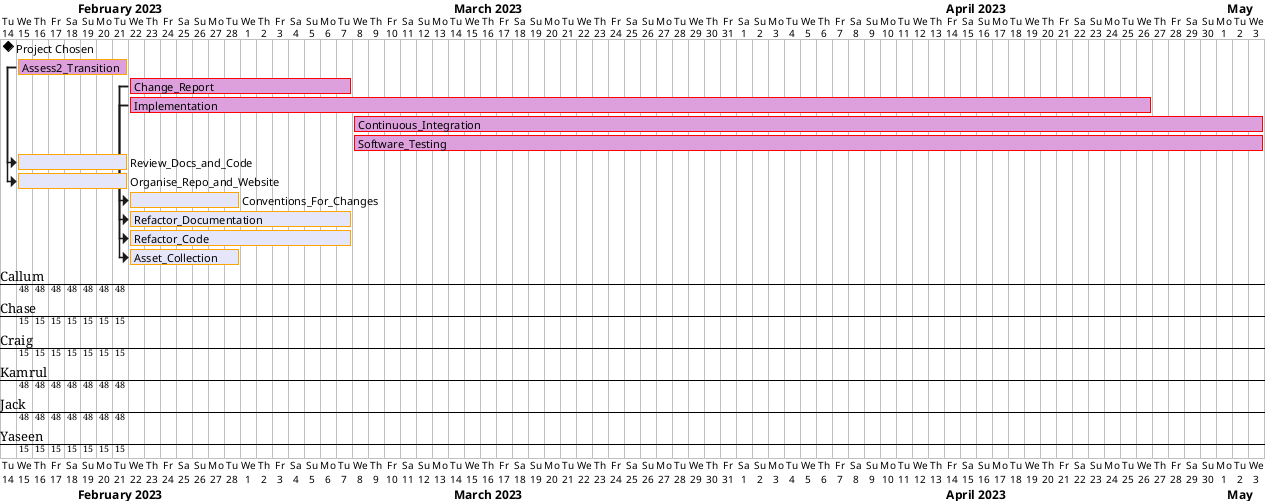 @startuml
' Preview with Alt D
' Date: 16-02-2023
@startgantt
hide ressources names
skinparam classFontSize 5
'Main Goals
Project starts 2023-02-14
[Project Chosen] happens at 2023-02-14
[Assess2_Transition] lasts 7 days and is colored in Plum/Orange
[Assess2_Transition] starts 2023-02-15
[Change_Report] starts 2023-02-22
[Change_Report] lasts 14 days and is coloured in Plum/Red
[Implementation] starts 2023-02-22
[Implementation] lasts 64 days and is coloured in Plum/Red
[Continuous_Integration] starts 2023-03-08
[Continuous_Integration] lasts 57 days and is coloured in Plum/Red
[Software_Testing] starts 2023-03-08
[Software_Testing] lasts 57 days and is coloured in Plum/Red



' Transition
[Review_Docs_and_Code] on {Callum:15%}{Chase:15%}{Craig:15%}{Kamrul:15%}{Jack:15%}{Yaseen:15%} lasts 6 days and is colored in Lavender/Orange and starts after [Assess2_Transition]'s start
[Organise_Repo_and_Website] on {Jack:33%}{Callum:33%}{Kamrul:33%} lasts 6 days and is colored in Lavender/Orange and starts after [Assess2_Transition]'s start

' Change_Report
[Conventions_For_Changes] lasts 7 days and is colored in Lavender/Orange and starts after [Change_Report]'s start
[Refactor_Documentation] lasts 14 days and is colored in Lavender/Orange and starts after [Change_Report]'s start

' Implementation
[Refactor_Code] lasts 14 days and is colored in Lavender/Orange and starts after [Implementation]'s start
[Asset_Collection] lasts 7 days and is colored in Lavender/Orange and starts after [Implementation]'s start









/' Assessment 1
'Main Goals
[Team Forming] lasts 7 days and is colored in Plum/Green
[Requirements Elicitation] lasts 10 days and is colored in Plum/Green
[Risk Assessment and Mitigation] lasts 11 days and is colored in Plum/Green
[Method Selection & Planning] lasts 16 days and is colored in Plum/Green
[Design Architecture] lasts 39 days and is colored in Plum/Green
[Implementation] lasts 32 days and is colored in Plum/Orange
[Assessment Submission] happens at 2023-02-01
[Presentation Prep] on {Jack:20%}{Kamrul:20%}{Craig:20%}{Callum:20%}{Chase:20%} lasts 8 days and is colored in Plum/Red
[Presentation] happens at 2023-02-08
Project starts 2022-11-09
[Team Forming] starts 2022-11-09
[Requirements Elicitation] starts 2022-11-16
[Method Selection & Planning] starts 2022-12-07
[Risk Assessment and Mitigation] starts 2022-11-26
[Design Architecture] starts 2022-12-01
[Implementation] starts 2022-12-14
[Presentation Prep] starts 2023-01-31

'Requirements
[Research Requirements] lasts 7 days and is colored in Lavender/Green and starts after [Requirements Elicitation]'s start
[Research Website] on {Craig:50%} lasts 1 days and is colored in Lavender/Green and starts after [Research Requirements]'s start
[Research Game Engines] on {Jack:33%}{Kamrul:33%}{Eliash:33%} lasts 2 days and is colored in Lavender/Green and starts after [Research Requirements]'s start
[Interview Preparation] on {Chase:30%}{Callum:30%}{Jack:10%}{Kamrul:10%}{Eliash:10%}{Craig:10%} lasts 7 days and is colored in Lavender/Green and starts after [Research Requirements]’s start
[Interview Completed] happens at [Interview Preparation]’s end

[Requirement Elicitation Process Explanation] on {Craig:100%} lasts 3 days and is colored in Lavender/Green and starts after [Interview Completed]'s end
[Formatting User & System Requirements] on {Callum:25%}{Jack:25%}{Kamrul:25%}{Chase:25%} lasts 3 days and is colored in Lavender/Green and starts after [Interview Completed]'s end
[Requirements Completed] happens at [Formatting User & System Requirements]’s end

'Risk Assessment and Mitgation
[Risk Management Process] on {Callum:100%} lasts 11 days and is colored in Lavender/Green and starts after [Risk Assessment and Mitigation]'s start
[Constructing Risk Register] on {Callum:75%}{Craig:25%} lasts 11 days and is colored in Lavender/Green and starts after [Risk Assessment and Mitigation]'s start
[Risk Assessment Completed] happens at [Constructing Risk Register]’s end

'Method Selection & Planning
[Engineering Methods] on {Jack:100%} lasts 7 days and is colored in Lavender/Green and starts after [Method Selection & Planning]'s start
[Team Approach] on {Jack:50%} lasts 8 days and is colored in Lavender/Green and starts after [Method Selection & Planning]'s start
[Systematic Project Plan] on {Craig:50%} lasts 8 days and is colored in Lavender/Green and starts after [Method Selection & Planning]'s start
[Method Planning Complete] happens at [Systematic Project Plan]’s end

'Design Architecture
[UML Class Diagrams] on {Kamrul:50%}{Chase:50%} lasts 22 days and is colored in Lavender/Green and starts 5 days after [Risk Assessment and Mitigation]'s start
[Architecture WriteUp] on {Callum:50%} lasts 8 days and is coloured in Lavender/Green and starts 10 days after [UML Class Diagrams]'s end
[Assets experimentation] on {Callum:100%} lasts 7 days and is colored in Lavender/Green and starts 6 days after [UML Class Diagrams]'s start
[Assets pack made] happens at [Assets experimentation]’s end

'Misc
[CatchUp Meeting] happens at [Architecture WriteUp]'s start
[Documentation Review] on {Craig:50%}{Jack:50%} lasts 6 days and is colored in Lavender/Green and starts after [CatchUp Meeting]'s start
[Updating Website] on {Callum:50%}{Kamrul:50%} lasts 6 days and is colored in Lavender/Green and starts after [CatchUp Meeting]'s start

'Implementation
[LibGDX experimentation] on {Chase:100%} lasts 9 days and is colored in Lavender/Green and starts after [Implementation]'s start
[Implementation Sprint] on {Chase:50%} lasts 3 days and is colored in Lavender/Green and starts after [LibGDX experimentation]'s end
[Implementation Sprint2] on {Chase:33%}{Craig:33%}{Jack:33%} lasts 8 days and is colored in Lavender/Green and starts 12 days after [Implementation Sprint]'s end

' Final Sprint
[Third Party Asset/Library Review] on {Kamrul:50%} lasts 2 days and is coloured in Lavender/Green and starts 12 days after [Implementation Sprint]'s end
[Final Implementation Sprint] on {Chase:33%}{Craig:33%}{Jack:33%} lasts 7 days and is colored in Lavender/Orange and starts 4 days after [Implementation Sprint2]'s end
[Quality Checking Docs] on {Callum:50%} lasts 4 days and is coloured in Lavender/Orange and starts 4 days after [Implementation Sprint2]'s end
[Final Website Update] on {Kamrul:50%} lasts 4 days and is coloured in Lavender/Orange and starts 4 days after [Implementation Sprint2]'s end


'Presentation
'Covered above

'Breaks
2022/12/23 to 2023/01/02 are colored in lightblue
2022/12/23 to 2023/01/02 are named [Winter Break]
2022/12/23 to 2023/01/02 are closed

2023/01/09 to 2023/01/13 are colored in LightGoldenRodYellow
2023/01/09 to 2023/01/13 are named [Exam Week]
2023/01/09 to 2023/01/13 are closed
'/
@endgantt
@enduml
